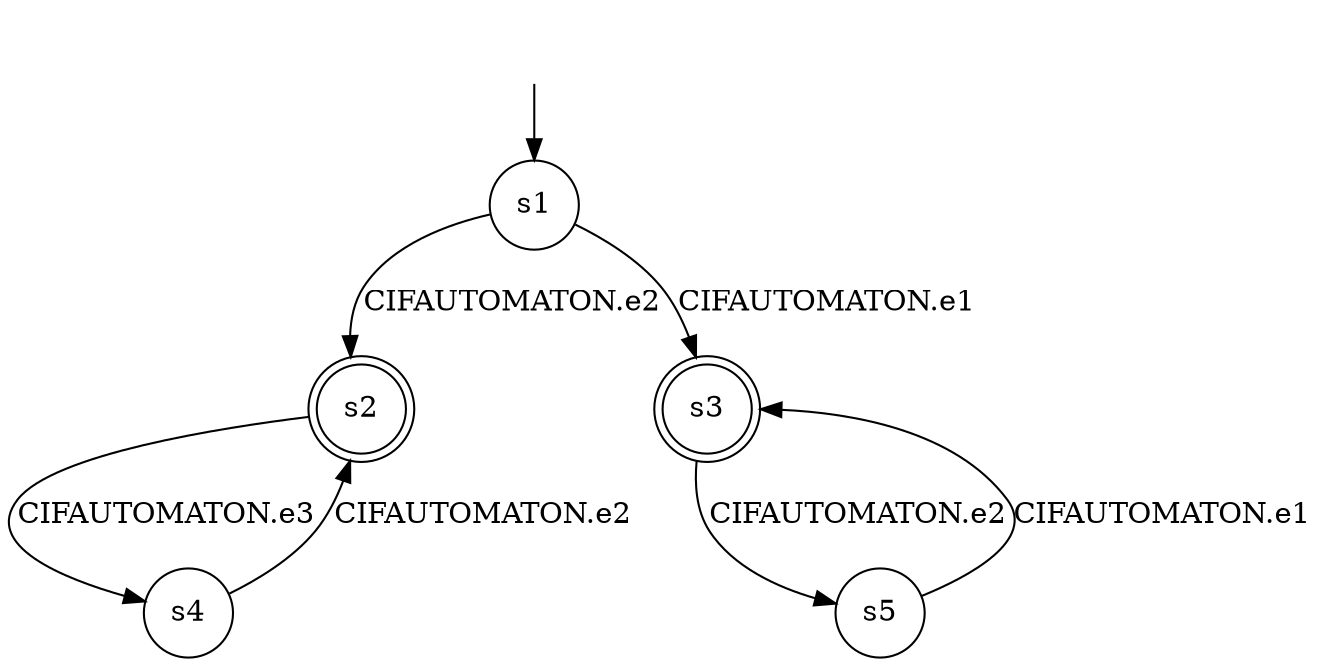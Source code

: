 digraph automaton {
	1 [label=<s1> shape="circle"];
	2 [label=<s2> shape="doublecircle"];
	3 [label=<s3> shape="doublecircle"];
	4 [label=<s4> shape="circle"];
	5 [label=<s5> shape="circle"];
	__init1 [label=<> shape="none"];
	__init1 -> 1;
	1 -> 2 [label=<CIFAUTOMATON.e2> id="1-0-2"];
	1 -> 3 [label=<CIFAUTOMATON.e1> id="1-1-3"];
	2 -> 4 [label=<CIFAUTOMATON.e3> id="2-0-4"];
	3 -> 5 [label=<CIFAUTOMATON.e2> id="3-0-5"];
	4 -> 2 [label=<CIFAUTOMATON.e2> id="4-0-2"];
	5 -> 3 [label=<CIFAUTOMATON.e1> id="5-0-3"];
}
